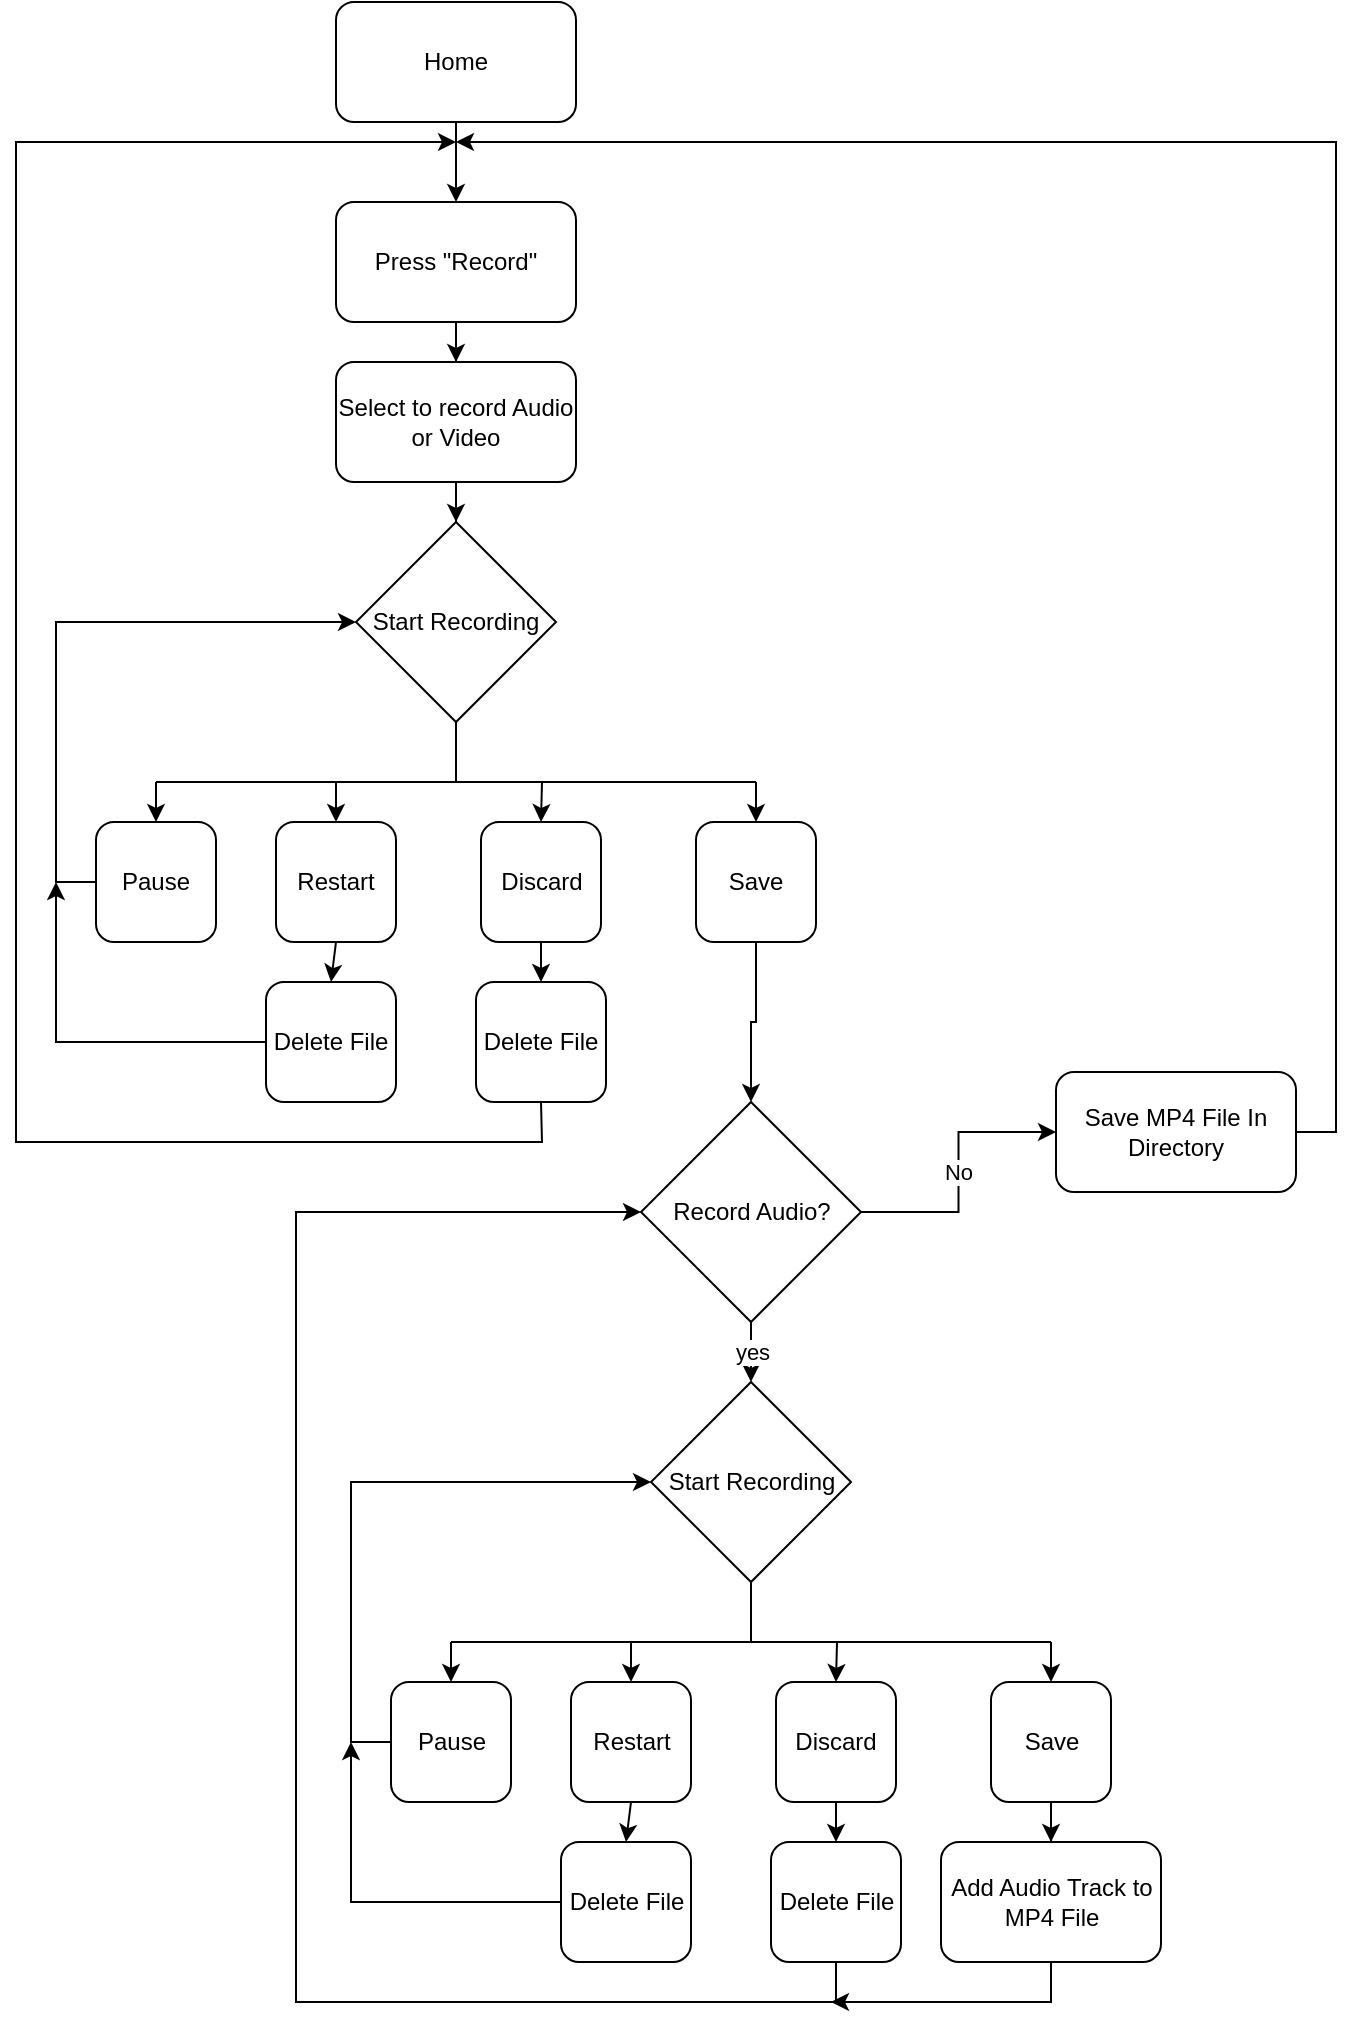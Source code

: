 <mxfile version="15.7.4" type="device"><diagram id="C5RBs43oDa-KdzZeNtuy" name="Page-1"><mxGraphModel dx="2811" dy="1122" grid="1" gridSize="10" guides="1" tooltips="1" connect="1" arrows="1" fold="1" page="1" pageScale="1" pageWidth="827" pageHeight="1169" math="0" shadow="0"><root><mxCell id="WIyWlLk6GJQsqaUBKTNV-0"/><mxCell id="WIyWlLk6GJQsqaUBKTNV-1" parent="WIyWlLk6GJQsqaUBKTNV-0"/><mxCell id="ImDbV-q2sOQSuiM32XFg-20" value="" style="edgeStyle=orthogonalEdgeStyle;rounded=0;orthogonalLoop=1;jettySize=auto;html=1;" edge="1" parent="WIyWlLk6GJQsqaUBKTNV-1" source="ImDbV-q2sOQSuiM32XFg-1" target="ImDbV-q2sOQSuiM32XFg-2"><mxGeometry relative="1" as="geometry"/></mxCell><mxCell id="ImDbV-q2sOQSuiM32XFg-1" value="Home" style="rounded=1;whiteSpace=wrap;html=1;" vertex="1" parent="WIyWlLk6GJQsqaUBKTNV-1"><mxGeometry x="200" y="10" width="120" height="60" as="geometry"/></mxCell><mxCell id="ImDbV-q2sOQSuiM32XFg-21" value="" style="edgeStyle=orthogonalEdgeStyle;rounded=0;orthogonalLoop=1;jettySize=auto;html=1;entryX=0.5;entryY=0;entryDx=0;entryDy=0;" edge="1" parent="WIyWlLk6GJQsqaUBKTNV-1" source="ImDbV-q2sOQSuiM32XFg-2" target="ImDbV-q2sOQSuiM32XFg-3"><mxGeometry relative="1" as="geometry"/></mxCell><mxCell id="ImDbV-q2sOQSuiM32XFg-2" value="Press &quot;Record&quot;" style="rounded=1;whiteSpace=wrap;html=1;" vertex="1" parent="WIyWlLk6GJQsqaUBKTNV-1"><mxGeometry x="200" y="110" width="120" height="60" as="geometry"/></mxCell><mxCell id="ImDbV-q2sOQSuiM32XFg-22" value="" style="edgeStyle=orthogonalEdgeStyle;rounded=0;orthogonalLoop=1;jettySize=auto;html=1;" edge="1" parent="WIyWlLk6GJQsqaUBKTNV-1" source="ImDbV-q2sOQSuiM32XFg-3" target="ImDbV-q2sOQSuiM32XFg-5"><mxGeometry relative="1" as="geometry"/></mxCell><mxCell id="ImDbV-q2sOQSuiM32XFg-3" value="Select to record Audio or Video" style="rounded=1;whiteSpace=wrap;html=1;" vertex="1" parent="WIyWlLk6GJQsqaUBKTNV-1"><mxGeometry x="200" y="190" width="120" height="60" as="geometry"/></mxCell><mxCell id="ImDbV-q2sOQSuiM32XFg-5" value="Start Recording" style="rhombus;whiteSpace=wrap;html=1;" vertex="1" parent="WIyWlLk6GJQsqaUBKTNV-1"><mxGeometry x="210" y="270" width="100" height="100" as="geometry"/></mxCell><mxCell id="ImDbV-q2sOQSuiM32XFg-6" value="Pause" style="rounded=1;whiteSpace=wrap;html=1;" vertex="1" parent="WIyWlLk6GJQsqaUBKTNV-1"><mxGeometry x="80" y="420" width="60" height="60" as="geometry"/></mxCell><mxCell id="ImDbV-q2sOQSuiM32XFg-7" value="Restart" style="rounded=1;whiteSpace=wrap;html=1;" vertex="1" parent="WIyWlLk6GJQsqaUBKTNV-1"><mxGeometry x="170" y="420" width="60" height="60" as="geometry"/></mxCell><mxCell id="ImDbV-q2sOQSuiM32XFg-8" value="Discard" style="rounded=1;whiteSpace=wrap;html=1;" vertex="1" parent="WIyWlLk6GJQsqaUBKTNV-1"><mxGeometry x="272.5" y="420" width="60" height="60" as="geometry"/></mxCell><mxCell id="ImDbV-q2sOQSuiM32XFg-26" value="" style="edgeStyle=orthogonalEdgeStyle;rounded=0;orthogonalLoop=1;jettySize=auto;html=1;" edge="1" parent="WIyWlLk6GJQsqaUBKTNV-1" source="ImDbV-q2sOQSuiM32XFg-9" target="ImDbV-q2sOQSuiM32XFg-25"><mxGeometry relative="1" as="geometry"/></mxCell><mxCell id="ImDbV-q2sOQSuiM32XFg-9" value="Save" style="rounded=1;whiteSpace=wrap;html=1;" vertex="1" parent="WIyWlLk6GJQsqaUBKTNV-1"><mxGeometry x="380" y="420" width="60" height="60" as="geometry"/></mxCell><mxCell id="ImDbV-q2sOQSuiM32XFg-10" value="Delete File" style="rounded=1;whiteSpace=wrap;html=1;" vertex="1" parent="WIyWlLk6GJQsqaUBKTNV-1"><mxGeometry x="165" y="500" width="65" height="60" as="geometry"/></mxCell><mxCell id="ImDbV-q2sOQSuiM32XFg-12" value="" style="endArrow=classic;html=1;rounded=0;exitX=0;exitY=0.5;exitDx=0;exitDy=0;entryX=0;entryY=0.5;entryDx=0;entryDy=0;" edge="1" parent="WIyWlLk6GJQsqaUBKTNV-1" source="ImDbV-q2sOQSuiM32XFg-6" target="ImDbV-q2sOQSuiM32XFg-5"><mxGeometry width="50" height="50" relative="1" as="geometry"><mxPoint x="320" y="450" as="sourcePoint"/><mxPoint x="370" y="400" as="targetPoint"/><Array as="points"><mxPoint x="60" y="450"/><mxPoint x="60" y="390"/><mxPoint x="60" y="320"/></Array></mxGeometry></mxCell><mxCell id="ImDbV-q2sOQSuiM32XFg-13" value="" style="endArrow=classic;html=1;rounded=0;entryX=0.5;entryY=0;entryDx=0;entryDy=0;" edge="1" parent="WIyWlLk6GJQsqaUBKTNV-1" target="ImDbV-q2sOQSuiM32XFg-6"><mxGeometry width="50" height="50" relative="1" as="geometry"><mxPoint x="110" y="400" as="sourcePoint"/><mxPoint x="370" y="400" as="targetPoint"/></mxGeometry></mxCell><mxCell id="ImDbV-q2sOQSuiM32XFg-14" value="" style="endArrow=classic;html=1;rounded=0;entryX=0.5;entryY=0;entryDx=0;entryDy=0;exitX=0.5;exitY=1;exitDx=0;exitDy=0;" edge="1" parent="WIyWlLk6GJQsqaUBKTNV-1" source="ImDbV-q2sOQSuiM32XFg-7" target="ImDbV-q2sOQSuiM32XFg-10"><mxGeometry width="50" height="50" relative="1" as="geometry"><mxPoint x="320" y="450" as="sourcePoint"/><mxPoint x="370" y="400" as="targetPoint"/></mxGeometry></mxCell><mxCell id="ImDbV-q2sOQSuiM32XFg-15" value="" style="endArrow=classic;html=1;rounded=0;exitX=0;exitY=0.5;exitDx=0;exitDy=0;" edge="1" parent="WIyWlLk6GJQsqaUBKTNV-1" source="ImDbV-q2sOQSuiM32XFg-10"><mxGeometry width="50" height="50" relative="1" as="geometry"><mxPoint x="320" y="450" as="sourcePoint"/><mxPoint x="60" y="450" as="targetPoint"/><Array as="points"><mxPoint x="60" y="530"/></Array></mxGeometry></mxCell><mxCell id="ImDbV-q2sOQSuiM32XFg-16" value="" style="endArrow=classic;html=1;rounded=0;entryX=0.5;entryY=0;entryDx=0;entryDy=0;" edge="1" parent="WIyWlLk6GJQsqaUBKTNV-1" target="ImDbV-q2sOQSuiM32XFg-7"><mxGeometry width="50" height="50" relative="1" as="geometry"><mxPoint x="200" y="400" as="sourcePoint"/><mxPoint x="370" y="400" as="targetPoint"/></mxGeometry></mxCell><mxCell id="ImDbV-q2sOQSuiM32XFg-17" value="Delete File" style="rounded=1;whiteSpace=wrap;html=1;" vertex="1" parent="WIyWlLk6GJQsqaUBKTNV-1"><mxGeometry x="270" y="500" width="65" height="60" as="geometry"/></mxCell><mxCell id="ImDbV-q2sOQSuiM32XFg-18" value="" style="endArrow=classic;html=1;rounded=0;exitX=0.5;exitY=1;exitDx=0;exitDy=0;entryX=0.5;entryY=0;entryDx=0;entryDy=0;" edge="1" parent="WIyWlLk6GJQsqaUBKTNV-1" source="ImDbV-q2sOQSuiM32XFg-8" target="ImDbV-q2sOQSuiM32XFg-17"><mxGeometry width="50" height="50" relative="1" as="geometry"><mxPoint x="320" y="450" as="sourcePoint"/><mxPoint x="370" y="400" as="targetPoint"/></mxGeometry></mxCell><mxCell id="ImDbV-q2sOQSuiM32XFg-19" value="" style="endArrow=classic;html=1;rounded=0;exitX=0.5;exitY=1;exitDx=0;exitDy=0;" edge="1" parent="WIyWlLk6GJQsqaUBKTNV-1" source="ImDbV-q2sOQSuiM32XFg-17"><mxGeometry width="50" height="50" relative="1" as="geometry"><mxPoint x="320" y="450" as="sourcePoint"/><mxPoint x="260" y="80" as="targetPoint"/><Array as="points"><mxPoint x="303" y="580"/><mxPoint x="40" y="580"/><mxPoint x="40" y="80"/></Array></mxGeometry></mxCell><mxCell id="ImDbV-q2sOQSuiM32XFg-32" value="No" style="edgeStyle=orthogonalEdgeStyle;rounded=0;orthogonalLoop=1;jettySize=auto;html=1;" edge="1" parent="WIyWlLk6GJQsqaUBKTNV-1" source="ImDbV-q2sOQSuiM32XFg-25" target="ImDbV-q2sOQSuiM32XFg-31"><mxGeometry relative="1" as="geometry"/></mxCell><mxCell id="ImDbV-q2sOQSuiM32XFg-35" value="yes" style="edgeStyle=orthogonalEdgeStyle;rounded=0;orthogonalLoop=1;jettySize=auto;html=1;" edge="1" parent="WIyWlLk6GJQsqaUBKTNV-1"><mxGeometry relative="1" as="geometry"><mxPoint x="407.5" y="670" as="sourcePoint"/><mxPoint x="407.5" y="700" as="targetPoint"/></mxGeometry></mxCell><mxCell id="ImDbV-q2sOQSuiM32XFg-25" value="Record Audio?" style="rhombus;whiteSpace=wrap;html=1;" vertex="1" parent="WIyWlLk6GJQsqaUBKTNV-1"><mxGeometry x="352.5" y="560" width="110" height="110" as="geometry"/></mxCell><mxCell id="ImDbV-q2sOQSuiM32XFg-27" value="" style="endArrow=classic;html=1;rounded=0;entryX=0.5;entryY=0;entryDx=0;entryDy=0;" edge="1" parent="WIyWlLk6GJQsqaUBKTNV-1" target="ImDbV-q2sOQSuiM32XFg-8"><mxGeometry width="50" height="50" relative="1" as="geometry"><mxPoint x="303" y="400" as="sourcePoint"/><mxPoint x="370" y="400" as="targetPoint"/></mxGeometry></mxCell><mxCell id="ImDbV-q2sOQSuiM32XFg-28" value="" style="endArrow=classic;html=1;rounded=0;entryX=0.5;entryY=0;entryDx=0;entryDy=0;" edge="1" parent="WIyWlLk6GJQsqaUBKTNV-1" target="ImDbV-q2sOQSuiM32XFg-9"><mxGeometry width="50" height="50" relative="1" as="geometry"><mxPoint x="410" y="400" as="sourcePoint"/><mxPoint x="370" y="400" as="targetPoint"/></mxGeometry></mxCell><mxCell id="ImDbV-q2sOQSuiM32XFg-29" value="" style="endArrow=none;html=1;rounded=0;" edge="1" parent="WIyWlLk6GJQsqaUBKTNV-1"><mxGeometry width="50" height="50" relative="1" as="geometry"><mxPoint x="110" y="400" as="sourcePoint"/><mxPoint x="410" y="400" as="targetPoint"/></mxGeometry></mxCell><mxCell id="ImDbV-q2sOQSuiM32XFg-30" value="" style="endArrow=none;html=1;rounded=0;entryX=0.5;entryY=1;entryDx=0;entryDy=0;" edge="1" parent="WIyWlLk6GJQsqaUBKTNV-1" target="ImDbV-q2sOQSuiM32XFg-5"><mxGeometry width="50" height="50" relative="1" as="geometry"><mxPoint x="260" y="400" as="sourcePoint"/><mxPoint x="370" y="400" as="targetPoint"/></mxGeometry></mxCell><mxCell id="ImDbV-q2sOQSuiM32XFg-31" value="Save MP4 File In Directory" style="rounded=1;whiteSpace=wrap;html=1;" vertex="1" parent="WIyWlLk6GJQsqaUBKTNV-1"><mxGeometry x="560" y="545" width="120" height="60" as="geometry"/></mxCell><mxCell id="ImDbV-q2sOQSuiM32XFg-36" value="Start Recording" style="rhombus;whiteSpace=wrap;html=1;" vertex="1" parent="WIyWlLk6GJQsqaUBKTNV-1"><mxGeometry x="357.5" y="700" width="100" height="100" as="geometry"/></mxCell><mxCell id="ImDbV-q2sOQSuiM32XFg-37" value="Pause" style="rounded=1;whiteSpace=wrap;html=1;" vertex="1" parent="WIyWlLk6GJQsqaUBKTNV-1"><mxGeometry x="227.5" y="850" width="60" height="60" as="geometry"/></mxCell><mxCell id="ImDbV-q2sOQSuiM32XFg-38" value="Restart" style="rounded=1;whiteSpace=wrap;html=1;" vertex="1" parent="WIyWlLk6GJQsqaUBKTNV-1"><mxGeometry x="317.5" y="850" width="60" height="60" as="geometry"/></mxCell><mxCell id="ImDbV-q2sOQSuiM32XFg-39" value="Discard" style="rounded=1;whiteSpace=wrap;html=1;" vertex="1" parent="WIyWlLk6GJQsqaUBKTNV-1"><mxGeometry x="420" y="850" width="60" height="60" as="geometry"/></mxCell><mxCell id="ImDbV-q2sOQSuiM32XFg-57" value="" style="edgeStyle=orthogonalEdgeStyle;rounded=0;orthogonalLoop=1;jettySize=auto;html=1;" edge="1" parent="WIyWlLk6GJQsqaUBKTNV-1" source="ImDbV-q2sOQSuiM32XFg-41" target="ImDbV-q2sOQSuiM32XFg-54"><mxGeometry relative="1" as="geometry"/></mxCell><mxCell id="ImDbV-q2sOQSuiM32XFg-41" value="Save" style="rounded=1;whiteSpace=wrap;html=1;" vertex="1" parent="WIyWlLk6GJQsqaUBKTNV-1"><mxGeometry x="527.5" y="850" width="60" height="60" as="geometry"/></mxCell><mxCell id="ImDbV-q2sOQSuiM32XFg-42" value="Delete File" style="rounded=1;whiteSpace=wrap;html=1;" vertex="1" parent="WIyWlLk6GJQsqaUBKTNV-1"><mxGeometry x="312.5" y="930" width="65" height="60" as="geometry"/></mxCell><mxCell id="ImDbV-q2sOQSuiM32XFg-43" value="" style="endArrow=classic;html=1;rounded=0;exitX=0;exitY=0.5;exitDx=0;exitDy=0;entryX=0;entryY=0.5;entryDx=0;entryDy=0;" edge="1" parent="WIyWlLk6GJQsqaUBKTNV-1" source="ImDbV-q2sOQSuiM32XFg-37" target="ImDbV-q2sOQSuiM32XFg-36"><mxGeometry width="50" height="50" relative="1" as="geometry"><mxPoint x="467.5" y="880" as="sourcePoint"/><mxPoint x="517.5" y="830" as="targetPoint"/><Array as="points"><mxPoint x="207.5" y="880"/><mxPoint x="207.5" y="820"/><mxPoint x="207.5" y="750"/></Array></mxGeometry></mxCell><mxCell id="ImDbV-q2sOQSuiM32XFg-44" value="" style="endArrow=classic;html=1;rounded=0;entryX=0.5;entryY=0;entryDx=0;entryDy=0;" edge="1" parent="WIyWlLk6GJQsqaUBKTNV-1" target="ImDbV-q2sOQSuiM32XFg-37"><mxGeometry width="50" height="50" relative="1" as="geometry"><mxPoint x="257.5" y="830" as="sourcePoint"/><mxPoint x="517.5" y="830" as="targetPoint"/></mxGeometry></mxCell><mxCell id="ImDbV-q2sOQSuiM32XFg-45" value="" style="endArrow=classic;html=1;rounded=0;entryX=0.5;entryY=0;entryDx=0;entryDy=0;exitX=0.5;exitY=1;exitDx=0;exitDy=0;" edge="1" parent="WIyWlLk6GJQsqaUBKTNV-1" source="ImDbV-q2sOQSuiM32XFg-38" target="ImDbV-q2sOQSuiM32XFg-42"><mxGeometry width="50" height="50" relative="1" as="geometry"><mxPoint x="467.5" y="880" as="sourcePoint"/><mxPoint x="517.5" y="830" as="targetPoint"/></mxGeometry></mxCell><mxCell id="ImDbV-q2sOQSuiM32XFg-46" value="" style="endArrow=classic;html=1;rounded=0;exitX=0;exitY=0.5;exitDx=0;exitDy=0;" edge="1" parent="WIyWlLk6GJQsqaUBKTNV-1" source="ImDbV-q2sOQSuiM32XFg-42"><mxGeometry width="50" height="50" relative="1" as="geometry"><mxPoint x="467.5" y="880" as="sourcePoint"/><mxPoint x="207.5" y="880" as="targetPoint"/><Array as="points"><mxPoint x="207.5" y="960"/></Array></mxGeometry></mxCell><mxCell id="ImDbV-q2sOQSuiM32XFg-47" value="" style="endArrow=classic;html=1;rounded=0;entryX=0.5;entryY=0;entryDx=0;entryDy=0;" edge="1" parent="WIyWlLk6GJQsqaUBKTNV-1" target="ImDbV-q2sOQSuiM32XFg-38"><mxGeometry width="50" height="50" relative="1" as="geometry"><mxPoint x="347.5" y="830" as="sourcePoint"/><mxPoint x="517.5" y="830" as="targetPoint"/></mxGeometry></mxCell><mxCell id="ImDbV-q2sOQSuiM32XFg-48" value="Delete File" style="rounded=1;whiteSpace=wrap;html=1;" vertex="1" parent="WIyWlLk6GJQsqaUBKTNV-1"><mxGeometry x="417.5" y="930" width="65" height="60" as="geometry"/></mxCell><mxCell id="ImDbV-q2sOQSuiM32XFg-49" value="" style="endArrow=classic;html=1;rounded=0;exitX=0.5;exitY=1;exitDx=0;exitDy=0;entryX=0.5;entryY=0;entryDx=0;entryDy=0;" edge="1" parent="WIyWlLk6GJQsqaUBKTNV-1" source="ImDbV-q2sOQSuiM32XFg-39" target="ImDbV-q2sOQSuiM32XFg-48"><mxGeometry width="50" height="50" relative="1" as="geometry"><mxPoint x="467.5" y="880" as="sourcePoint"/><mxPoint x="517.5" y="830" as="targetPoint"/></mxGeometry></mxCell><mxCell id="ImDbV-q2sOQSuiM32XFg-50" value="" style="endArrow=classic;html=1;rounded=0;entryX=0.5;entryY=0;entryDx=0;entryDy=0;" edge="1" parent="WIyWlLk6GJQsqaUBKTNV-1" target="ImDbV-q2sOQSuiM32XFg-39"><mxGeometry width="50" height="50" relative="1" as="geometry"><mxPoint x="450.5" y="830" as="sourcePoint"/><mxPoint x="517.5" y="830" as="targetPoint"/></mxGeometry></mxCell><mxCell id="ImDbV-q2sOQSuiM32XFg-51" value="" style="endArrow=classic;html=1;rounded=0;entryX=0.5;entryY=0;entryDx=0;entryDy=0;" edge="1" parent="WIyWlLk6GJQsqaUBKTNV-1" target="ImDbV-q2sOQSuiM32XFg-41"><mxGeometry width="50" height="50" relative="1" as="geometry"><mxPoint x="557.5" y="830" as="sourcePoint"/><mxPoint x="517.5" y="830" as="targetPoint"/></mxGeometry></mxCell><mxCell id="ImDbV-q2sOQSuiM32XFg-52" value="" style="endArrow=none;html=1;rounded=0;" edge="1" parent="WIyWlLk6GJQsqaUBKTNV-1"><mxGeometry width="50" height="50" relative="1" as="geometry"><mxPoint x="257.5" y="830" as="sourcePoint"/><mxPoint x="557.5" y="830" as="targetPoint"/></mxGeometry></mxCell><mxCell id="ImDbV-q2sOQSuiM32XFg-53" value="" style="endArrow=none;html=1;rounded=0;entryX=0.5;entryY=1;entryDx=0;entryDy=0;" edge="1" parent="WIyWlLk6GJQsqaUBKTNV-1" target="ImDbV-q2sOQSuiM32XFg-36"><mxGeometry width="50" height="50" relative="1" as="geometry"><mxPoint x="407.5" y="830" as="sourcePoint"/><mxPoint x="517.5" y="830" as="targetPoint"/></mxGeometry></mxCell><mxCell id="ImDbV-q2sOQSuiM32XFg-54" value="Add Audio Track to MP4 File" style="rounded=1;whiteSpace=wrap;html=1;" vertex="1" parent="WIyWlLk6GJQsqaUBKTNV-1"><mxGeometry x="502.5" y="930" width="110" height="60" as="geometry"/></mxCell><mxCell id="ImDbV-q2sOQSuiM32XFg-58" value="" style="endArrow=classic;html=1;rounded=0;exitX=0.5;exitY=1;exitDx=0;exitDy=0;entryX=0;entryY=0.5;entryDx=0;entryDy=0;" edge="1" parent="WIyWlLk6GJQsqaUBKTNV-1" source="ImDbV-q2sOQSuiM32XFg-48" target="ImDbV-q2sOQSuiM32XFg-25"><mxGeometry width="50" height="50" relative="1" as="geometry"><mxPoint x="320" y="730" as="sourcePoint"/><mxPoint x="453" y="980" as="targetPoint"/><Array as="points"><mxPoint x="450" y="1010"/><mxPoint x="180" y="1010"/><mxPoint x="180" y="615"/></Array></mxGeometry></mxCell><mxCell id="ImDbV-q2sOQSuiM32XFg-59" value="" style="endArrow=classic;html=1;rounded=0;exitX=1;exitY=0.5;exitDx=0;exitDy=0;" edge="1" parent="WIyWlLk6GJQsqaUBKTNV-1" source="ImDbV-q2sOQSuiM32XFg-31"><mxGeometry width="50" height="50" relative="1" as="geometry"><mxPoint x="320" y="430" as="sourcePoint"/><mxPoint x="260" y="80" as="targetPoint"/><Array as="points"><mxPoint x="700" y="575"/><mxPoint x="700" y="80"/></Array></mxGeometry></mxCell><mxCell id="ImDbV-q2sOQSuiM32XFg-60" value="" style="endArrow=classic;html=1;rounded=0;exitX=0.5;exitY=1;exitDx=0;exitDy=0;" edge="1" parent="WIyWlLk6GJQsqaUBKTNV-1" source="ImDbV-q2sOQSuiM32XFg-54"><mxGeometry width="50" height="50" relative="1" as="geometry"><mxPoint x="317.5" y="670" as="sourcePoint"/><mxPoint x="447.5" y="1010" as="targetPoint"/><Array as="points"><mxPoint x="557.5" y="1010"/></Array></mxGeometry></mxCell></root></mxGraphModel></diagram></mxfile>